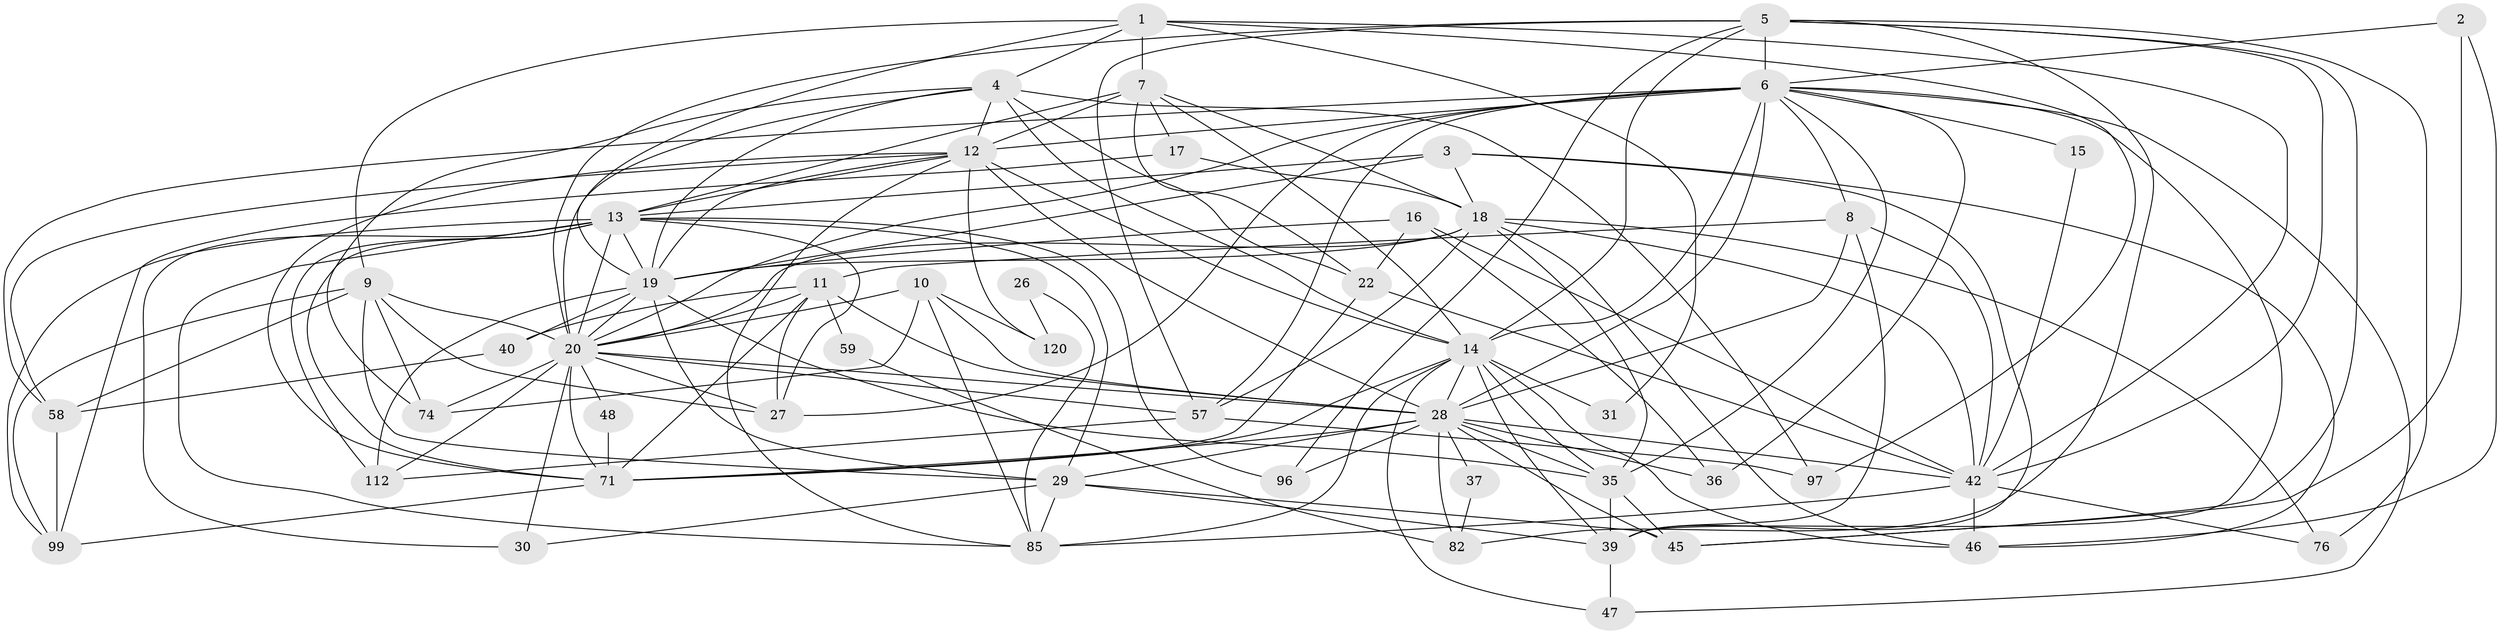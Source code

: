 // original degree distribution, {7: 0.031496062992125984, 3: 0.3228346456692913, 2: 0.10236220472440945, 5: 0.25196850393700787, 9: 0.007874015748031496, 4: 0.2125984251968504, 6: 0.07086614173228346}
// Generated by graph-tools (version 1.1) at 2025/18/03/04/25 18:18:38]
// undirected, 50 vertices, 155 edges
graph export_dot {
graph [start="1"]
  node [color=gray90,style=filled];
  1 [super="+119"];
  2;
  3 [super="+94"];
  4 [super="+34"];
  5 [super="+43"];
  6 [super="+126+52+24+81+50"];
  7 [super="+38+55"];
  8 [super="+51"];
  9 [super="+110"];
  10 [super="+118"];
  11 [super="+23"];
  12 [super="+67+53"];
  13 [super="+44+25"];
  14 [super="+69+32"];
  15;
  16;
  17 [super="+64"];
  18 [super="+21+41+80"];
  19 [super="+116+93+77+68"];
  20 [super="+49+108+88+63+61"];
  22;
  26;
  27 [super="+122"];
  28 [super="+100+72+98+92+56"];
  29 [super="+109+33"];
  30;
  31;
  35 [super="+62"];
  36 [super="+78"];
  37;
  39 [super="+86"];
  40;
  42 [super="+60"];
  45 [super="+66"];
  46 [super="+65"];
  47;
  48;
  57 [super="+111+121"];
  58 [super="+70"];
  59;
  71 [super="+79"];
  74 [super="+83"];
  76;
  82 [super="+95"];
  85 [super="+114"];
  96;
  97;
  99;
  112;
  120;
  1 -- 7 [weight=2];
  1 -- 97;
  1 -- 9;
  1 -- 19 [weight=2];
  1 -- 31;
  1 -- 42;
  1 -- 4;
  2 -- 6;
  2 -- 45;
  2 -- 46;
  3 -- 46;
  3 -- 18;
  3 -- 13;
  3 -- 19 [weight=2];
  3 -- 39;
  4 -- 14;
  4 -- 97;
  4 -- 19;
  4 -- 20;
  4 -- 22;
  4 -- 74;
  4 -- 12;
  5 -- 82;
  5 -- 6 [weight=2];
  5 -- 14;
  5 -- 57;
  5 -- 96;
  5 -- 20;
  5 -- 42;
  5 -- 76;
  5 -- 45;
  6 -- 15;
  6 -- 8;
  6 -- 47;
  6 -- 12;
  6 -- 57 [weight=3];
  6 -- 14;
  6 -- 36 [weight=2];
  6 -- 58;
  6 -- 39;
  6 -- 27;
  6 -- 28;
  6 -- 20 [weight=2];
  6 -- 35;
  7 -- 12 [weight=2];
  7 -- 17;
  7 -- 18;
  7 -- 22;
  7 -- 14;
  7 -- 13;
  8 -- 11;
  8 -- 39;
  8 -- 42;
  8 -- 28;
  9 -- 99;
  9 -- 74;
  9 -- 27;
  9 -- 58;
  9 -- 20;
  9 -- 29;
  10 -- 28 [weight=2];
  10 -- 74;
  10 -- 85;
  10 -- 120;
  10 -- 20;
  11 -- 71;
  11 -- 59 [weight=2];
  11 -- 40;
  11 -- 28;
  11 -- 27;
  11 -- 20;
  12 -- 71;
  12 -- 14;
  12 -- 85;
  12 -- 120;
  12 -- 58;
  12 -- 19;
  12 -- 28 [weight=2];
  12 -- 13;
  13 -- 99;
  13 -- 96 [weight=2];
  13 -- 71;
  13 -- 112;
  13 -- 85;
  13 -- 27;
  13 -- 30;
  13 -- 19;
  13 -- 20;
  13 -- 29;
  14 -- 47;
  14 -- 46;
  14 -- 85;
  14 -- 71;
  14 -- 39;
  14 -- 31;
  14 -- 28;
  14 -- 35;
  15 -- 42;
  16 -- 22;
  16 -- 36;
  16 -- 19;
  16 -- 42;
  17 -- 18;
  17 -- 99;
  18 -- 76;
  18 -- 46;
  18 -- 19;
  18 -- 57;
  18 -- 42;
  18 -- 20 [weight=2];
  18 -- 35;
  19 -- 35;
  19 -- 40;
  19 -- 20;
  19 -- 112;
  19 -- 29;
  20 -- 27 [weight=2];
  20 -- 28 [weight=3];
  20 -- 71;
  20 -- 57;
  20 -- 112;
  20 -- 30;
  20 -- 48;
  20 -- 74;
  22 -- 71;
  22 -- 42;
  26 -- 120;
  26 -- 85;
  28 -- 96 [weight=2];
  28 -- 35;
  28 -- 37;
  28 -- 71;
  28 -- 82;
  28 -- 36;
  28 -- 42;
  28 -- 29 [weight=2];
  28 -- 45;
  29 -- 85;
  29 -- 45;
  29 -- 39;
  29 -- 30;
  35 -- 39;
  35 -- 45;
  37 -- 82;
  39 -- 47;
  40 -- 58;
  42 -- 76;
  42 -- 46;
  42 -- 85 [weight=2];
  48 -- 71;
  57 -- 112;
  57 -- 97;
  58 -- 99;
  59 -- 82;
  71 -- 99;
}
